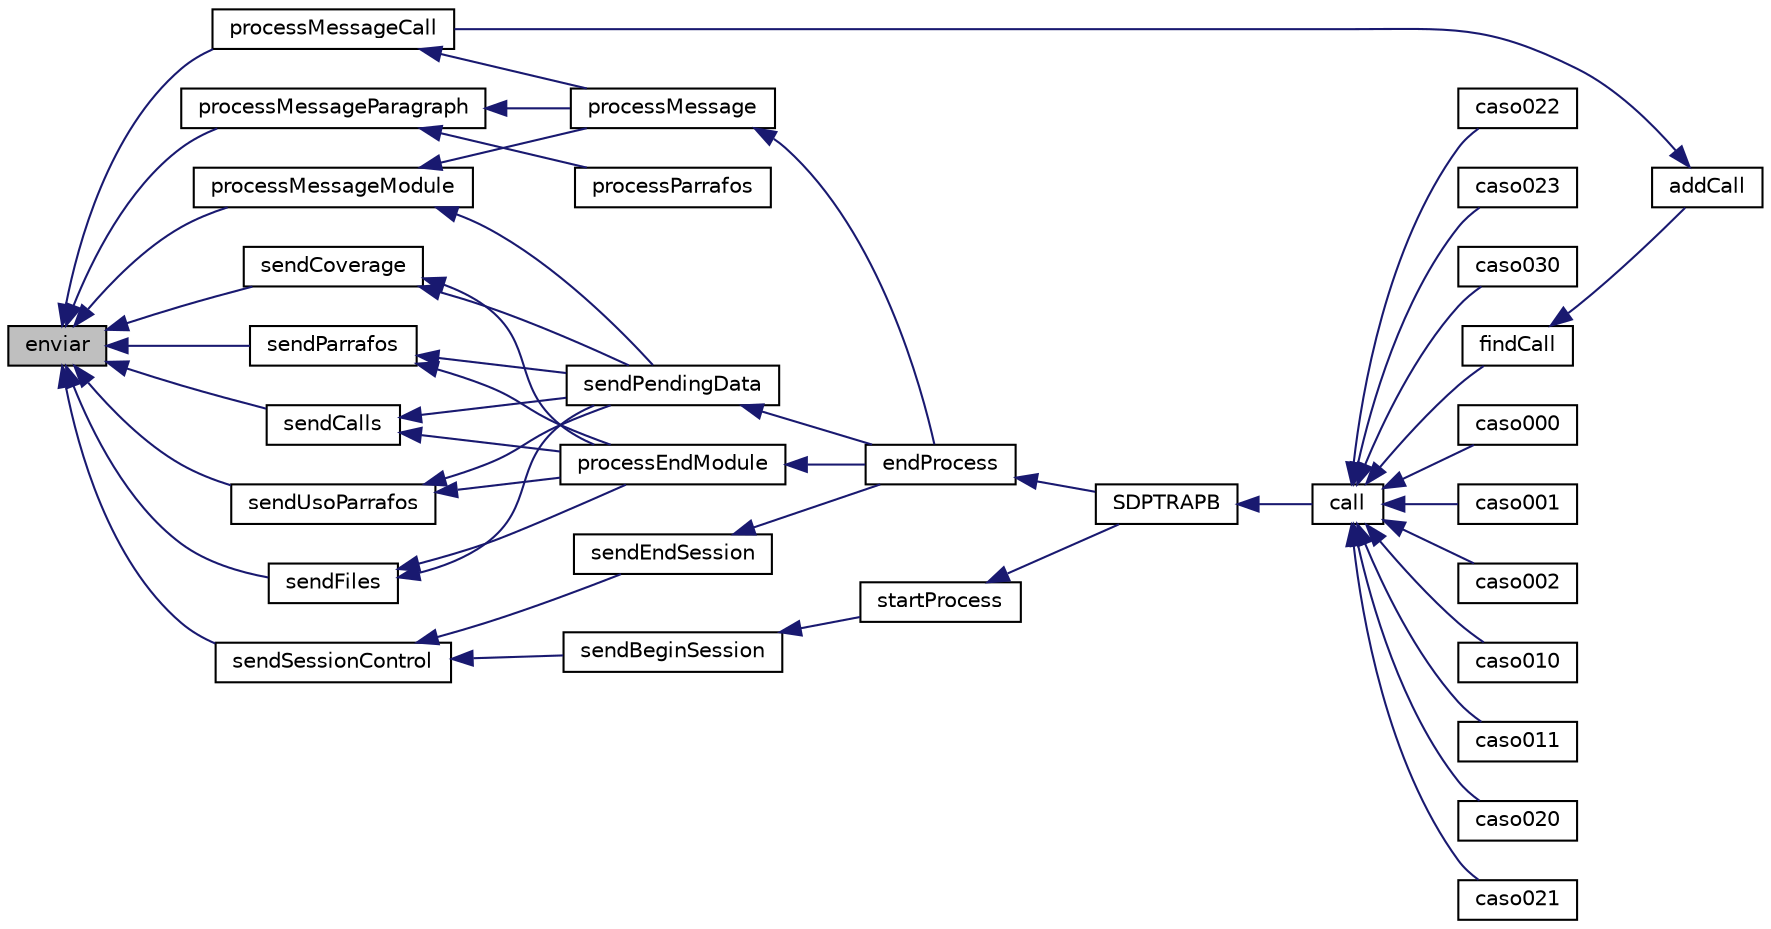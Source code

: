 digraph "enviar"
{
  edge [fontname="Helvetica",fontsize="10",labelfontname="Helvetica",labelfontsize="10"];
  node [fontname="Helvetica",fontsize="10",shape=record];
  rankdir="LR";
  Node1 [label="enviar",height=0.2,width=0.4,color="black", fillcolor="grey75", style="filled", fontcolor="black"];
  Node1 -> Node2 [dir="back",color="midnightblue",fontsize="10",style="solid"];
  Node2 [label="processMessageCall",height=0.2,width=0.4,color="black", fillcolor="white", style="filled",URL="$messages_8c.html#a5c4b5bc4bbd5b78371891b44033225b2"];
  Node2 -> Node3 [dir="back",color="midnightblue",fontsize="10",style="solid"];
  Node3 [label="processMessage",height=0.2,width=0.4,color="black", fillcolor="white", style="filled",URL="$messages_8c.html#ad9a5bcb8859dbde9b0a6029b344b68cd"];
  Node3 -> Node4 [dir="back",color="midnightblue",fontsize="10",style="solid"];
  Node4 [label="endProcess",height=0.2,width=0.4,color="black", fillcolor="white", style="filled",URL="$_s_d_p_t_r_a_p_b_8c.html#aa42745580a553732a3f221db4d209801"];
  Node4 -> Node5 [dir="back",color="midnightblue",fontsize="10",style="solid"];
  Node5 [label="SDPTRAPB",height=0.2,width=0.4,color="black", fillcolor="white", style="filled",URL="$_s_d_p_t_r_a_p_b_8c.html#ae94cd489111188c3ccda942c856494f2"];
  Node5 -> Node6 [dir="back",color="midnightblue",fontsize="10",style="solid"];
  Node6 [label="call",height=0.2,width=0.4,color="black", fillcolor="white", style="filled",URL="$tst_functions_8c.html#ad404106300a4eba7630fc7a2b62dbd2e"];
  Node6 -> Node7 [dir="back",color="midnightblue",fontsize="10",style="solid"];
  Node7 [label="findCall",height=0.2,width=0.4,color="black", fillcolor="white", style="filled",URL="$modulos_8c.html#af7747e73680c46384ec80d5969c9b9d1"];
  Node7 -> Node8 [dir="back",color="midnightblue",fontsize="10",style="solid"];
  Node8 [label="addCall",height=0.2,width=0.4,color="black", fillcolor="white", style="filled",URL="$modulos_8c.html#a99eadd22b499b79658bd8b0ae82dd7bc"];
  Node8 -> Node2 [dir="back",color="midnightblue",fontsize="10",style="solid"];
  Node6 -> Node9 [dir="back",color="midnightblue",fontsize="10",style="solid"];
  Node9 [label="caso000",height=0.2,width=0.4,color="black", fillcolor="white", style="filled",URL="$tst_s_d_p_t_r_a_p_b_8c.html#a381922e0850fcf295cfa6ca4dad8e285"];
  Node6 -> Node10 [dir="back",color="midnightblue",fontsize="10",style="solid"];
  Node10 [label="caso001",height=0.2,width=0.4,color="black", fillcolor="white", style="filled",URL="$tst_s_d_p_t_r_a_p_b_8c.html#a530596048334769452fab0e8f132bd44"];
  Node6 -> Node11 [dir="back",color="midnightblue",fontsize="10",style="solid"];
  Node11 [label="caso002",height=0.2,width=0.4,color="black", fillcolor="white", style="filled",URL="$tst_s_d_p_t_r_a_p_b_8c.html#a6e2f28ac6331108f847b605da8ef7351"];
  Node6 -> Node12 [dir="back",color="midnightblue",fontsize="10",style="solid"];
  Node12 [label="caso010",height=0.2,width=0.4,color="black", fillcolor="white", style="filled",URL="$tst_s_d_p_t_r_a_p_b_8c.html#a74626e82b5be595c8e6853ddc0e436a0"];
  Node6 -> Node13 [dir="back",color="midnightblue",fontsize="10",style="solid"];
  Node13 [label="caso011",height=0.2,width=0.4,color="black", fillcolor="white", style="filled",URL="$tst_s_d_p_t_r_a_p_b_8c.html#ad315708b0cab72bf623f95a02cbf75eb"];
  Node6 -> Node14 [dir="back",color="midnightblue",fontsize="10",style="solid"];
  Node14 [label="caso020",height=0.2,width=0.4,color="black", fillcolor="white", style="filled",URL="$tst_s_d_p_t_r_a_p_b_8c.html#a0c86ec40714c6787c5cd5a514c7e2718"];
  Node6 -> Node15 [dir="back",color="midnightblue",fontsize="10",style="solid"];
  Node15 [label="caso021",height=0.2,width=0.4,color="black", fillcolor="white", style="filled",URL="$tst_s_d_p_t_r_a_p_b_8c.html#af57a1d8f4e576fac7358ea0215f335dd"];
  Node6 -> Node16 [dir="back",color="midnightblue",fontsize="10",style="solid"];
  Node16 [label="caso022",height=0.2,width=0.4,color="black", fillcolor="white", style="filled",URL="$tst_s_d_p_t_r_a_p_b_8c.html#a86e1803103de1b087599a1de20fa7618"];
  Node6 -> Node17 [dir="back",color="midnightblue",fontsize="10",style="solid"];
  Node17 [label="caso023",height=0.2,width=0.4,color="black", fillcolor="white", style="filled",URL="$tst_s_d_p_t_r_a_p_b_8c.html#a612b8af967a54e1d0b570a87d5638071"];
  Node6 -> Node18 [dir="back",color="midnightblue",fontsize="10",style="solid"];
  Node18 [label="caso030",height=0.2,width=0.4,color="black", fillcolor="white", style="filled",URL="$tst_s_d_p_t_r_a_p_b_8c.html#a3105d5232d7968ec5f04e434bc9dcac5"];
  Node1 -> Node19 [dir="back",color="midnightblue",fontsize="10",style="solid"];
  Node19 [label="processMessageParagraph",height=0.2,width=0.4,color="black", fillcolor="white", style="filled",URL="$messages_8c.html#a01dcea3425d9a1ac856ca40e46c11e06"];
  Node19 -> Node3 [dir="back",color="midnightblue",fontsize="10",style="solid"];
  Node19 -> Node20 [dir="back",color="midnightblue",fontsize="10",style="solid"];
  Node20 [label="processParrafos",height=0.2,width=0.4,color="black", fillcolor="white", style="filled",URL="$messages_8c.html#a8ad4fbfaa11c353451aa4b4694e993e4"];
  Node1 -> Node21 [dir="back",color="midnightblue",fontsize="10",style="solid"];
  Node21 [label="processMessageModule",height=0.2,width=0.4,color="black", fillcolor="white", style="filled",URL="$messages_8c.html#a38f5a7f119931cf2c5d80bf082d79396"];
  Node21 -> Node3 [dir="back",color="midnightblue",fontsize="10",style="solid"];
  Node21 -> Node22 [dir="back",color="midnightblue",fontsize="10",style="solid"];
  Node22 [label="sendPendingData",height=0.2,width=0.4,color="black", fillcolor="white", style="filled",URL="$messages_8c.html#ad2e875f26a55b957c63137be3e719471"];
  Node22 -> Node4 [dir="back",color="midnightblue",fontsize="10",style="solid"];
  Node1 -> Node23 [dir="back",color="midnightblue",fontsize="10",style="solid"];
  Node23 [label="sendCoverage",height=0.2,width=0.4,color="black", fillcolor="white", style="filled",URL="$messages_8c.html#a55fc859ca4230a2ec01f70112072a6c1"];
  Node23 -> Node24 [dir="back",color="midnightblue",fontsize="10",style="solid"];
  Node24 [label="processEndModule",height=0.2,width=0.4,color="black", fillcolor="white", style="filled",URL="$messages_8c.html#ae4bd6b37abd013f42f2ac297cc683573"];
  Node24 -> Node4 [dir="back",color="midnightblue",fontsize="10",style="solid"];
  Node23 -> Node22 [dir="back",color="midnightblue",fontsize="10",style="solid"];
  Node1 -> Node25 [dir="back",color="midnightblue",fontsize="10",style="solid"];
  Node25 [label="sendParrafos",height=0.2,width=0.4,color="black", fillcolor="white", style="filled",URL="$messages_8c.html#a347af0003cb0b768fdba68788e9cde4a"];
  Node25 -> Node24 [dir="back",color="midnightblue",fontsize="10",style="solid"];
  Node25 -> Node22 [dir="back",color="midnightblue",fontsize="10",style="solid"];
  Node1 -> Node26 [dir="back",color="midnightblue",fontsize="10",style="solid"];
  Node26 [label="sendCalls",height=0.2,width=0.4,color="black", fillcolor="white", style="filled",URL="$messages_8c.html#a508bbb821e7ca1f2df8497d011d0f51a"];
  Node26 -> Node24 [dir="back",color="midnightblue",fontsize="10",style="solid"];
  Node26 -> Node22 [dir="back",color="midnightblue",fontsize="10",style="solid"];
  Node1 -> Node27 [dir="back",color="midnightblue",fontsize="10",style="solid"];
  Node27 [label="sendUsoParrafos",height=0.2,width=0.4,color="black", fillcolor="white", style="filled",URL="$messages_8c.html#a395163ce9ccd27fd0ad904ec2dfbde51"];
  Node27 -> Node24 [dir="back",color="midnightblue",fontsize="10",style="solid"];
  Node27 -> Node22 [dir="back",color="midnightblue",fontsize="10",style="solid"];
  Node1 -> Node28 [dir="back",color="midnightblue",fontsize="10",style="solid"];
  Node28 [label="sendFiles",height=0.2,width=0.4,color="black", fillcolor="white", style="filled",URL="$messages_8c.html#acc51fc909744a1dba67838e37aaf8bf1"];
  Node28 -> Node24 [dir="back",color="midnightblue",fontsize="10",style="solid"];
  Node28 -> Node22 [dir="back",color="midnightblue",fontsize="10",style="solid"];
  Node1 -> Node29 [dir="back",color="midnightblue",fontsize="10",style="solid"];
  Node29 [label="sendSessionControl",height=0.2,width=0.4,color="black", fillcolor="white", style="filled",URL="$messages_8c.html#a5df4323dd9c81e9569ef158babd0c59f"];
  Node29 -> Node30 [dir="back",color="midnightblue",fontsize="10",style="solid"];
  Node30 [label="sendBeginSession",height=0.2,width=0.4,color="black", fillcolor="white", style="filled",URL="$messages_8c.html#a63282a78d8b8929683dd046c35f09fd8"];
  Node30 -> Node31 [dir="back",color="midnightblue",fontsize="10",style="solid"];
  Node31 [label="startProcess",height=0.2,width=0.4,color="black", fillcolor="white", style="filled",URL="$_s_d_p_t_r_a_p_b_8c.html#ad67bdaaddcfa1424dad31c0b8187f829"];
  Node31 -> Node5 [dir="back",color="midnightblue",fontsize="10",style="solid"];
  Node29 -> Node32 [dir="back",color="midnightblue",fontsize="10",style="solid"];
  Node32 [label="sendEndSession",height=0.2,width=0.4,color="black", fillcolor="white", style="filled",URL="$messages_8c.html#a69751ad443f5cbed4e252627ee7421d2"];
  Node32 -> Node4 [dir="back",color="midnightblue",fontsize="10",style="solid"];
}
